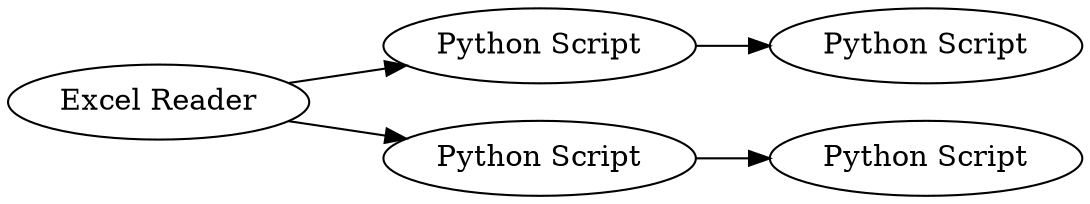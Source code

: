 digraph {
	2 -> 3
	1 -> 2
	1 -> 4
	4 -> 5
	5 [label="Python Script"]
	1 [label="Excel Reader"]
	4 [label="Python Script"]
	3 [label="Python Script"]
	2 [label="Python Script"]
	rankdir=LR
}
